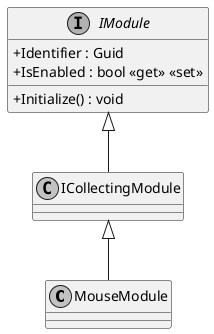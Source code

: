 @startuml
skinparam monochrome true
skinparam classAttributeIconSize 0

class MouseModule {
}

ICollectingModule <|-- MouseModule

interface IModule {
    + Identifier : Guid
    + IsEnabled : bool <<get>> <<set>>
    + Initialize() : void
}

IModule <|-- ICollectingModule
@enduml
